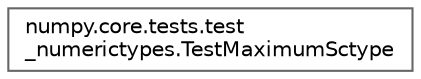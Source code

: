digraph "Graphical Class Hierarchy"
{
 // LATEX_PDF_SIZE
  bgcolor="transparent";
  edge [fontname=Helvetica,fontsize=10,labelfontname=Helvetica,labelfontsize=10];
  node [fontname=Helvetica,fontsize=10,shape=box,height=0.2,width=0.4];
  rankdir="LR";
  Node0 [id="Node000000",label="numpy.core.tests.test\l_numerictypes.TestMaximumSctype",height=0.2,width=0.4,color="grey40", fillcolor="white", style="filled",URL="$df/d83/classnumpy_1_1core_1_1tests_1_1test__numerictypes_1_1TestMaximumSctype.html",tooltip=" "];
}
